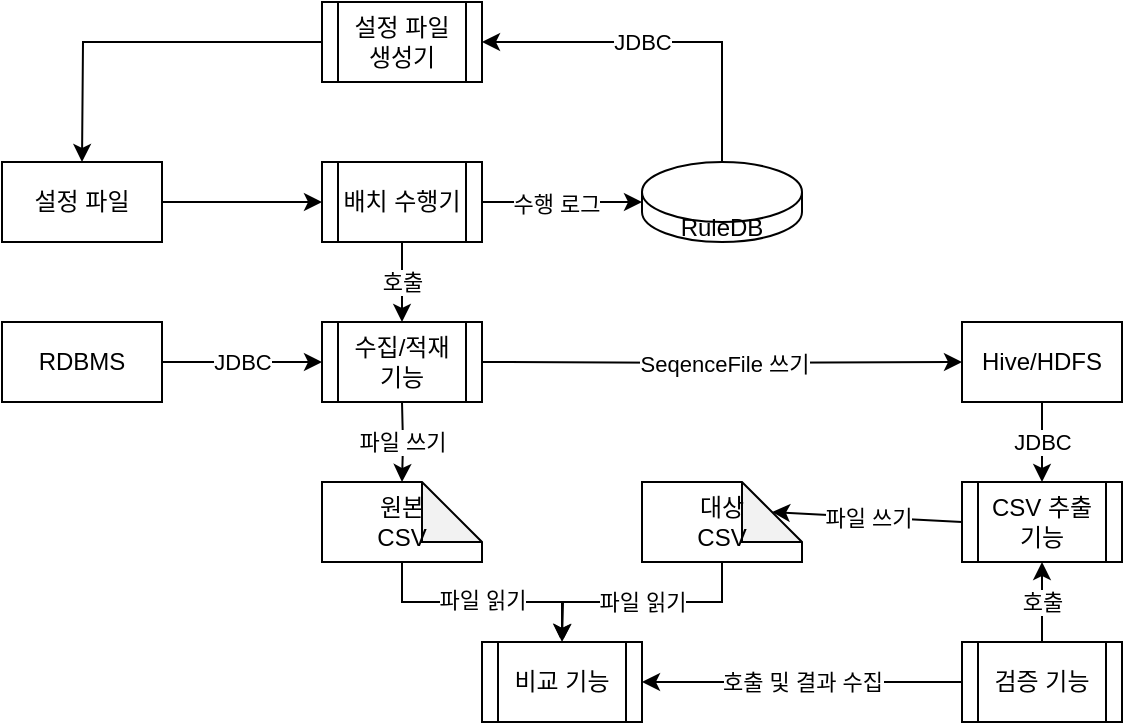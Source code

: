 <mxfile version="14.1.8" type="device"><diagram id="70yWU8cltMLXpGsmwHLq" name="Page-1"><mxGraphModel dx="1086" dy="806" grid="1" gridSize="10" guides="1" tooltips="1" connect="1" arrows="1" fold="1" page="1" pageScale="1" pageWidth="1169" pageHeight="827" math="0" shadow="0"><root><mxCell id="0"/><mxCell id="1" parent="0"/><mxCell id="uwx38XSMRmrIxOCc548A-7" value="호출" style="edgeStyle=orthogonalEdgeStyle;rounded=0;orthogonalLoop=1;jettySize=auto;html=1;exitX=0.5;exitY=1;exitDx=0;exitDy=0;entryX=0.5;entryY=0;entryDx=0;entryDy=0;" parent="1" source="uwx38XSMRmrIxOCc548A-17" target="uwx38XSMRmrIxOCc548A-15" edge="1"><mxGeometry relative="1" as="geometry"><mxPoint x="240" y="170" as="sourcePoint"/><mxPoint x="240" y="210" as="targetPoint"/></mxGeometry></mxCell><mxCell id="uwx38XSMRmrIxOCc548A-9" value="파일 쓰기" style="edgeStyle=orthogonalEdgeStyle;rounded=0;orthogonalLoop=1;jettySize=auto;html=1;exitX=0.5;exitY=1;exitDx=0;exitDy=0;entryX=0.5;entryY=0;entryDx=0;entryDy=0;entryPerimeter=0;" parent="1" target="p7p5B1vB0G7K0lF_p36E-1" edge="1"><mxGeometry relative="1" as="geometry"><mxPoint x="240" y="240" as="sourcePoint"/><mxPoint x="290" y="270" as="targetPoint"/></mxGeometry></mxCell><mxCell id="uwx38XSMRmrIxOCc548A-11" value="SeqenceFile 쓰기" style="edgeStyle=orthogonalEdgeStyle;rounded=0;orthogonalLoop=1;jettySize=auto;html=1;exitX=1;exitY=0.5;exitDx=0;exitDy=0;entryX=0;entryY=0.5;entryDx=0;entryDy=0;" parent="1" target="uwx38XSMRmrIxOCc548A-10" edge="1"><mxGeometry relative="1" as="geometry"><mxPoint x="280" y="220" as="sourcePoint"/></mxGeometry></mxCell><mxCell id="uwx38XSMRmrIxOCc548A-5" style="edgeStyle=orthogonalEdgeStyle;rounded=0;orthogonalLoop=1;jettySize=auto;html=1;exitX=1;exitY=0.5;exitDx=0;exitDy=0;entryX=0;entryY=0.5;entryDx=0;entryDy=0;" parent="1" source="uwx38XSMRmrIxOCc548A-4" edge="1"><mxGeometry relative="1" as="geometry"><mxPoint x="200" y="220" as="targetPoint"/></mxGeometry></mxCell><mxCell id="uwx38XSMRmrIxOCc548A-6" value="JDBC" style="edgeLabel;html=1;align=center;verticalAlign=middle;resizable=0;points=[];" parent="uwx38XSMRmrIxOCc548A-5" vertex="1" connectable="0"><mxGeometry x="-0.1" relative="1" as="geometry"><mxPoint x="4" as="offset"/></mxGeometry></mxCell><mxCell id="uwx38XSMRmrIxOCc548A-4" value="RDBMS" style="rounded=0;whiteSpace=wrap;html=1;" parent="1" vertex="1"><mxGeometry x="40" y="200" width="80" height="40" as="geometry"/></mxCell><mxCell id="uwx38XSMRmrIxOCc548A-31" style="edgeStyle=orthogonalEdgeStyle;rounded=0;orthogonalLoop=1;jettySize=auto;html=1;exitX=0.5;exitY=1;exitDx=0;exitDy=0;entryX=0.5;entryY=0;entryDx=0;entryDy=0;exitPerimeter=0;" parent="1" source="p7p5B1vB0G7K0lF_p36E-1" target="uwx38XSMRmrIxOCc548A-29" edge="1"><mxGeometry relative="1" as="geometry"><mxPoint x="240" y="320" as="sourcePoint"/></mxGeometry></mxCell><mxCell id="uwx38XSMRmrIxOCc548A-33" value="파일 읽기" style="edgeLabel;html=1;align=center;verticalAlign=middle;resizable=0;points=[];" parent="uwx38XSMRmrIxOCc548A-31" vertex="1" connectable="0"><mxGeometry x="0.167" y="1" relative="1" as="geometry"><mxPoint x="-10" as="offset"/></mxGeometry></mxCell><mxCell id="p7p5B1vB0G7K0lF_p36E-2" value="Text" style="edgeLabel;html=1;align=center;verticalAlign=middle;resizable=0;points=[];" parent="uwx38XSMRmrIxOCc548A-31" vertex="1" connectable="0"><mxGeometry x="0.333" y="-12" relative="1" as="geometry"><mxPoint x="13" y="12" as="offset"/></mxGeometry></mxCell><mxCell id="uwx38XSMRmrIxOCc548A-24" value="JDBC" style="edgeStyle=orthogonalEdgeStyle;rounded=0;orthogonalLoop=1;jettySize=auto;html=1;exitX=0.5;exitY=1;exitDx=0;exitDy=0;entryX=0.5;entryY=0;entryDx=0;entryDy=0;" parent="1" source="uwx38XSMRmrIxOCc548A-10" target="uwx38XSMRmrIxOCc548A-23" edge="1"><mxGeometry relative="1" as="geometry"/></mxCell><mxCell id="uwx38XSMRmrIxOCc548A-10" value="Hive/HDFS" style="rounded=0;whiteSpace=wrap;html=1;" parent="1" vertex="1"><mxGeometry x="520" y="200" width="80" height="40" as="geometry"/></mxCell><mxCell id="uwx38XSMRmrIxOCc548A-15" value="수집/적재&lt;br&gt;기능" style="shape=process;whiteSpace=wrap;html=1;backgroundOutline=1;" parent="1" vertex="1"><mxGeometry x="200" y="200" width="80" height="40" as="geometry"/></mxCell><mxCell id="uwx38XSMRmrIxOCc548A-19" style="edgeStyle=orthogonalEdgeStyle;rounded=0;orthogonalLoop=1;jettySize=auto;html=1;exitX=1;exitY=0.5;exitDx=0;exitDy=0;entryX=0;entryY=0.5;entryDx=0;entryDy=0;entryPerimeter=0;" parent="1" source="uwx38XSMRmrIxOCc548A-17" target="uwx38XSMRmrIxOCc548A-18" edge="1"><mxGeometry relative="1" as="geometry"/></mxCell><mxCell id="uwx38XSMRmrIxOCc548A-20" value="수행 로그" style="edgeLabel;html=1;align=center;verticalAlign=middle;resizable=0;points=[];" parent="uwx38XSMRmrIxOCc548A-19" vertex="1" connectable="0"><mxGeometry x="-0.075" y="-1" relative="1" as="geometry"><mxPoint as="offset"/></mxGeometry></mxCell><mxCell id="uwx38XSMRmrIxOCc548A-17" value="배치 수행기" style="shape=process;whiteSpace=wrap;html=1;backgroundOutline=1;" parent="1" vertex="1"><mxGeometry x="200" y="120" width="80" height="40" as="geometry"/></mxCell><mxCell id="uwx38XSMRmrIxOCc548A-18" value="RuleDB" style="shape=cylinder3;whiteSpace=wrap;html=1;boundedLbl=1;backgroundOutline=1;size=15;" parent="1" vertex="1"><mxGeometry x="360" y="120" width="80" height="40" as="geometry"/></mxCell><mxCell id="uwx38XSMRmrIxOCc548A-28" value="호출" style="edgeStyle=orthogonalEdgeStyle;rounded=0;orthogonalLoop=1;jettySize=auto;html=1;exitX=0.5;exitY=0;exitDx=0;exitDy=0;entryX=0.5;entryY=1;entryDx=0;entryDy=0;" parent="1" source="uwx38XSMRmrIxOCc548A-22" target="uwx38XSMRmrIxOCc548A-23" edge="1"><mxGeometry relative="1" as="geometry"/></mxCell><mxCell id="uwx38XSMRmrIxOCc548A-30" value="호출 및 결과 수집" style="edgeStyle=orthogonalEdgeStyle;rounded=0;orthogonalLoop=1;jettySize=auto;html=1;exitX=0;exitY=0.5;exitDx=0;exitDy=0;entryX=1;entryY=0.5;entryDx=0;entryDy=0;" parent="1" source="uwx38XSMRmrIxOCc548A-22" target="uwx38XSMRmrIxOCc548A-29" edge="1"><mxGeometry relative="1" as="geometry"/></mxCell><mxCell id="uwx38XSMRmrIxOCc548A-22" value="검증 기능" style="shape=process;whiteSpace=wrap;html=1;backgroundOutline=1;" parent="1" vertex="1"><mxGeometry x="520" y="360" width="80" height="40" as="geometry"/></mxCell><mxCell id="uwx38XSMRmrIxOCc548A-23" value="CSV 추출&lt;br&gt;기능" style="shape=process;whiteSpace=wrap;html=1;backgroundOutline=1;" parent="1" vertex="1"><mxGeometry x="520" y="280" width="80" height="40" as="geometry"/></mxCell><mxCell id="uwx38XSMRmrIxOCc548A-32" style="edgeStyle=orthogonalEdgeStyle;rounded=0;orthogonalLoop=1;jettySize=auto;html=1;exitX=0.5;exitY=1;exitDx=0;exitDy=0;exitPerimeter=0;" parent="1" source="p7p5B1vB0G7K0lF_p36E-4" edge="1"><mxGeometry relative="1" as="geometry"><mxPoint x="320" y="360" as="targetPoint"/><mxPoint x="400" y="320" as="sourcePoint"/></mxGeometry></mxCell><mxCell id="uwx38XSMRmrIxOCc548A-34" value="파일 읽기" style="edgeLabel;html=1;align=center;verticalAlign=middle;resizable=0;points=[];" parent="uwx38XSMRmrIxOCc548A-32" vertex="1" connectable="0"><mxGeometry x="-0.267" relative="1" as="geometry"><mxPoint x="-16" as="offset"/></mxGeometry></mxCell><mxCell id="uwx38XSMRmrIxOCc548A-27" value="파일 쓰기" style="rounded=0;orthogonalLoop=1;jettySize=auto;html=1;exitX=0;exitY=0.5;exitDx=0;exitDy=0;entryX=0;entryY=0;entryDx=65;entryDy=15;entryPerimeter=0;" parent="1" source="uwx38XSMRmrIxOCc548A-23" target="p7p5B1vB0G7K0lF_p36E-4" edge="1"><mxGeometry relative="1" as="geometry"><mxPoint x="250" y="250" as="sourcePoint"/><mxPoint x="440" y="300" as="targetPoint"/></mxGeometry></mxCell><mxCell id="uwx38XSMRmrIxOCc548A-29" value="비교 기능" style="shape=process;whiteSpace=wrap;html=1;backgroundOutline=1;" parent="1" vertex="1"><mxGeometry x="280" y="360" width="80" height="40" as="geometry"/></mxCell><mxCell id="p7p5B1vB0G7K0lF_p36E-1" value="원본 &lt;br&gt;CSV" style="shape=note;whiteSpace=wrap;html=1;backgroundOutline=1;darkOpacity=0.05;" parent="1" vertex="1"><mxGeometry x="200" y="280" width="80" height="40" as="geometry"/></mxCell><mxCell id="p7p5B1vB0G7K0lF_p36E-4" value="대상&lt;br&gt;CSV" style="shape=note;whiteSpace=wrap;html=1;backgroundOutline=1;darkOpacity=0.05;" parent="1" vertex="1"><mxGeometry x="360" y="280" width="80" height="40" as="geometry"/></mxCell><mxCell id="4u6eKLFgWhDVpH5FupjW-2" value="설정 파일&lt;br&gt;생성기" style="shape=process;whiteSpace=wrap;html=1;backgroundOutline=1;" parent="1" vertex="1"><mxGeometry x="200" y="40" width="80" height="40" as="geometry"/></mxCell><mxCell id="4u6eKLFgWhDVpH5FupjW-4" style="edgeStyle=orthogonalEdgeStyle;rounded=0;orthogonalLoop=1;jettySize=auto;html=1;exitX=0.5;exitY=0;exitDx=0;exitDy=0;exitPerimeter=0;entryX=1;entryY=0.5;entryDx=0;entryDy=0;" parent="1" source="uwx38XSMRmrIxOCc548A-18" target="4u6eKLFgWhDVpH5FupjW-2" edge="1"><mxGeometry relative="1" as="geometry"><mxPoint x="410" y="40" as="targetPoint"/><mxPoint x="120" y="60" as="sourcePoint"/></mxGeometry></mxCell><mxCell id="4u6eKLFgWhDVpH5FupjW-5" value="JDBC" style="edgeLabel;html=1;align=center;verticalAlign=middle;resizable=0;points=[];" parent="4u6eKLFgWhDVpH5FupjW-4" vertex="1" connectable="0"><mxGeometry x="-0.1" relative="1" as="geometry"><mxPoint x="-19" as="offset"/></mxGeometry></mxCell><mxCell id="4u6eKLFgWhDVpH5FupjW-8" style="edgeStyle=orthogonalEdgeStyle;rounded=0;orthogonalLoop=1;jettySize=auto;html=1;exitX=0;exitY=0.5;exitDx=0;exitDy=0;entryX=0.5;entryY=0;entryDx=0;entryDy=0;entryPerimeter=0;" parent="1" source="4u6eKLFgWhDVpH5FupjW-2" edge="1"><mxGeometry relative="1" as="geometry"><mxPoint x="80" y="120" as="targetPoint"/><mxPoint x="130" y="70" as="sourcePoint"/></mxGeometry></mxCell><mxCell id="4u6eKLFgWhDVpH5FupjW-11" style="edgeStyle=orthogonalEdgeStyle;rounded=0;orthogonalLoop=1;jettySize=auto;html=1;exitX=1;exitY=0.5;exitDx=0;exitDy=0;entryX=0;entryY=0.5;entryDx=0;entryDy=0;" parent="1" source="4u6eKLFgWhDVpH5FupjW-12" target="uwx38XSMRmrIxOCc548A-17" edge="1"><mxGeometry relative="1" as="geometry"><mxPoint x="90" y="130" as="targetPoint"/><mxPoint x="105" y="135" as="sourcePoint"/></mxGeometry></mxCell><mxCell id="4u6eKLFgWhDVpH5FupjW-12" value="설정 파일" style="rounded=0;whiteSpace=wrap;html=1;" parent="1" vertex="1"><mxGeometry x="40" y="120" width="80" height="40" as="geometry"/></mxCell></root></mxGraphModel></diagram></mxfile>